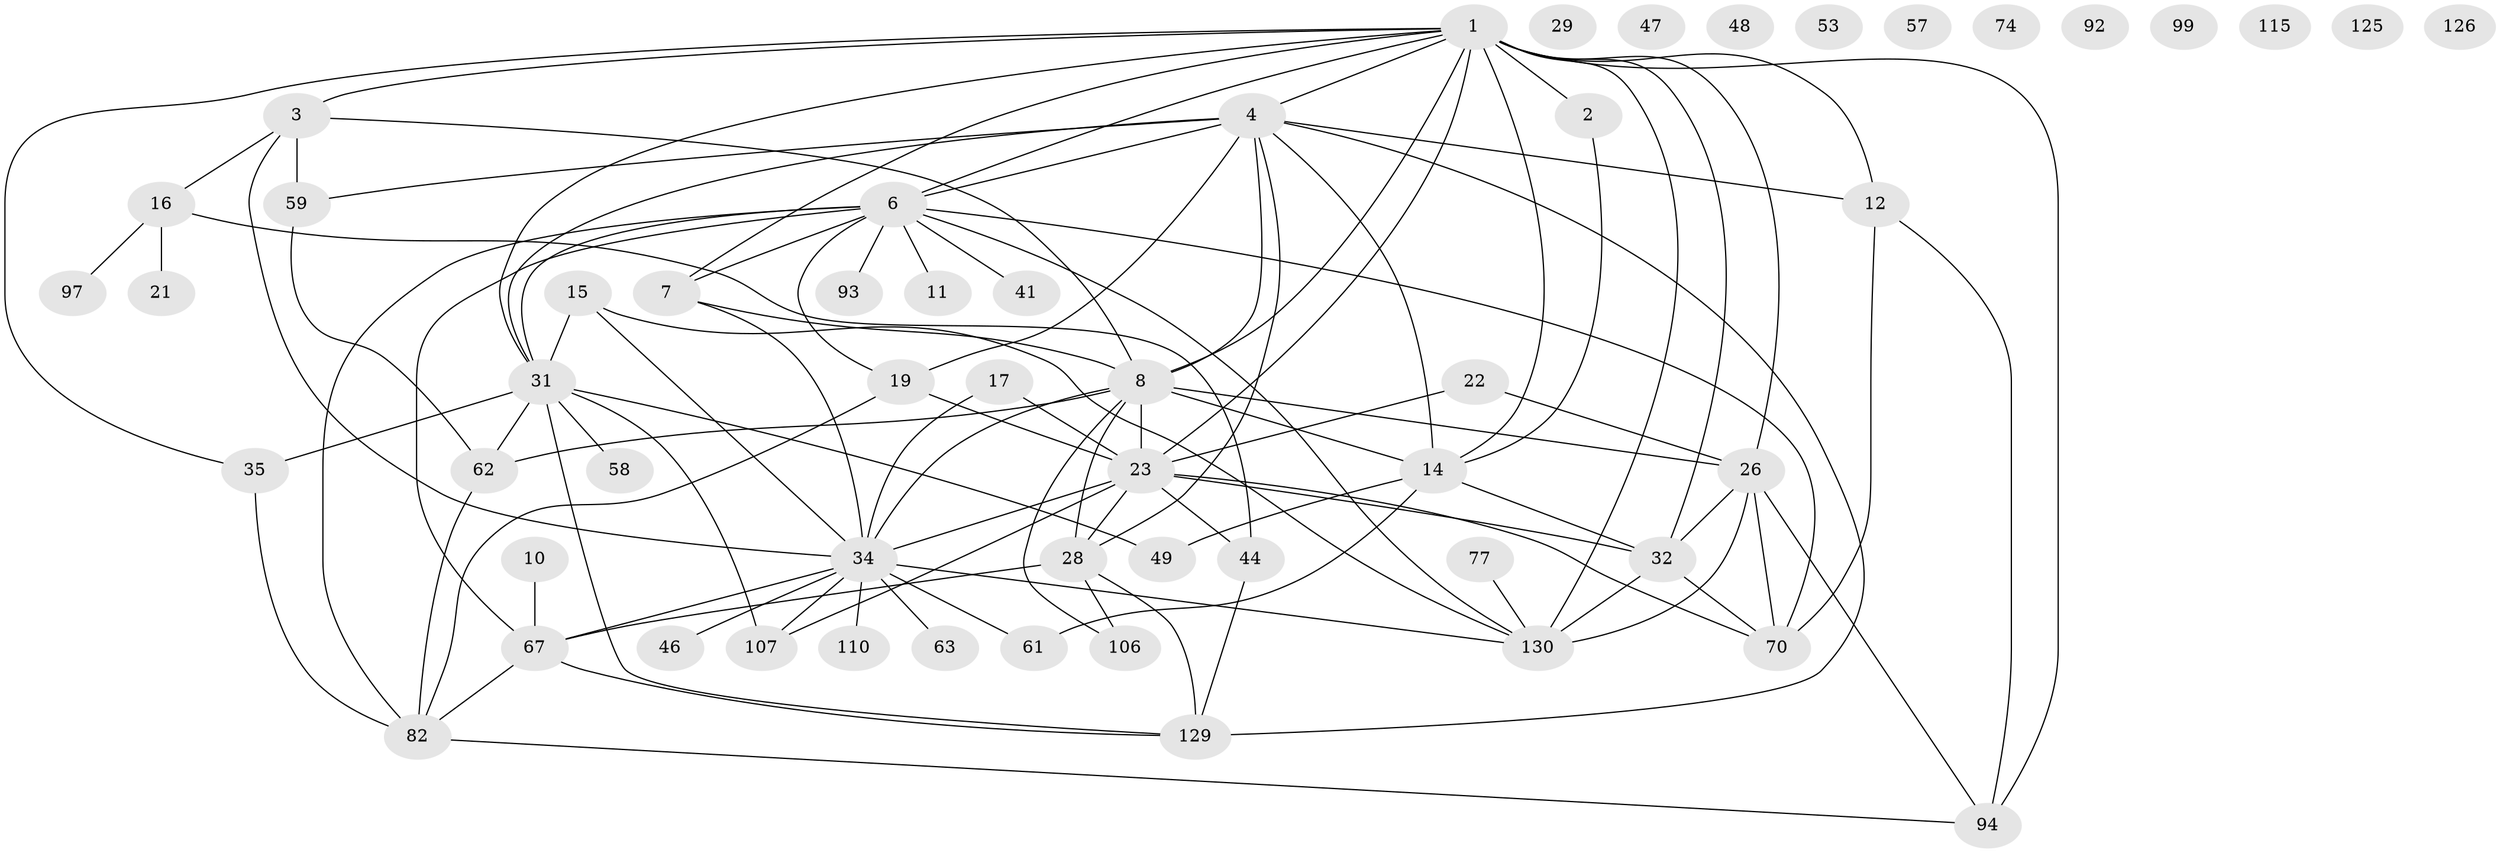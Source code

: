 // original degree distribution, {6: 0.02097902097902098, 2: 0.2517482517482518, 4: 0.14685314685314685, 7: 0.027972027972027972, 8: 0.02097902097902098, 1: 0.1888111888111888, 5: 0.11188811188811189, 3: 0.15384615384615385, 0: 0.06993006993006994, 9: 0.006993006993006993}
// Generated by graph-tools (version 1.1) at 2025/16/03/04/25 18:16:27]
// undirected, 56 vertices, 102 edges
graph export_dot {
graph [start="1"]
  node [color=gray90,style=filled];
  1 [super="+52+68+5+18+118"];
  2 [super="+121+75"];
  3 [super="+88"];
  4 [super="+30+116+38+73+43+9"];
  6 [super="+65+66"];
  7 [super="+36"];
  8 [super="+13+24+25"];
  10;
  11 [super="+113"];
  12 [super="+87"];
  14 [super="+20"];
  15;
  16 [super="+81+86+89"];
  17;
  19 [super="+39"];
  21 [super="+72"];
  22;
  23 [super="+128+27+60"];
  26 [super="+55"];
  28 [super="+85+84+40"];
  29;
  31 [super="+95+76"];
  32 [super="+54"];
  34 [super="+71+37+42"];
  35 [super="+105"];
  41;
  44 [super="+143"];
  46 [super="+69"];
  47;
  48 [super="+51"];
  49 [super="+96+64"];
  53;
  57;
  58;
  59 [super="+127"];
  61 [super="+114"];
  62 [super="+98"];
  63;
  67 [super="+79"];
  70 [super="+80"];
  74;
  77;
  82 [super="+100+111+109"];
  92;
  93;
  94 [super="+137"];
  97;
  99;
  106;
  107;
  110;
  115;
  125;
  126;
  129 [super="+134+131"];
  130 [super="+139"];
  1 -- 8 [weight=2];
  1 -- 3 [weight=2];
  1 -- 35;
  1 -- 94;
  1 -- 7;
  1 -- 32 [weight=2];
  1 -- 130 [weight=2];
  1 -- 31;
  1 -- 23 [weight=2];
  1 -- 14;
  1 -- 4;
  1 -- 6;
  1 -- 26;
  1 -- 2;
  1 -- 12;
  2 -- 14;
  3 -- 16;
  3 -- 34;
  3 -- 8;
  3 -- 59;
  4 -- 8 [weight=2];
  4 -- 28 [weight=2];
  4 -- 12 [weight=2];
  4 -- 31;
  4 -- 129;
  4 -- 19;
  4 -- 59 [weight=2];
  4 -- 14;
  4 -- 6;
  6 -- 70;
  6 -- 31;
  6 -- 19;
  6 -- 7;
  6 -- 130;
  6 -- 82;
  6 -- 67;
  6 -- 41;
  6 -- 11;
  6 -- 93;
  7 -- 34;
  7 -- 8;
  8 -- 34 [weight=2];
  8 -- 106;
  8 -- 62 [weight=2];
  8 -- 28;
  8 -- 23;
  8 -- 26;
  8 -- 14;
  10 -- 67;
  12 -- 70;
  12 -- 94;
  14 -- 32;
  14 -- 49;
  14 -- 61;
  15 -- 130;
  15 -- 31;
  15 -- 34;
  16 -- 97;
  16 -- 44;
  16 -- 21;
  17 -- 34;
  17 -- 23;
  19 -- 82;
  19 -- 23;
  22 -- 26;
  22 -- 23;
  23 -- 34;
  23 -- 32;
  23 -- 107;
  23 -- 44;
  23 -- 28 [weight=2];
  23 -- 70;
  26 -- 32;
  26 -- 130;
  26 -- 70;
  26 -- 94;
  28 -- 129;
  28 -- 67;
  28 -- 106;
  31 -- 129;
  31 -- 35;
  31 -- 58;
  31 -- 107;
  31 -- 62;
  31 -- 49;
  32 -- 70;
  32 -- 130;
  34 -- 130;
  34 -- 67;
  34 -- 107;
  34 -- 46;
  34 -- 110;
  34 -- 61;
  34 -- 63;
  35 -- 82;
  44 -- 129;
  59 -- 62;
  62 -- 82;
  67 -- 129;
  67 -- 82;
  77 -- 130;
  82 -- 94;
}
